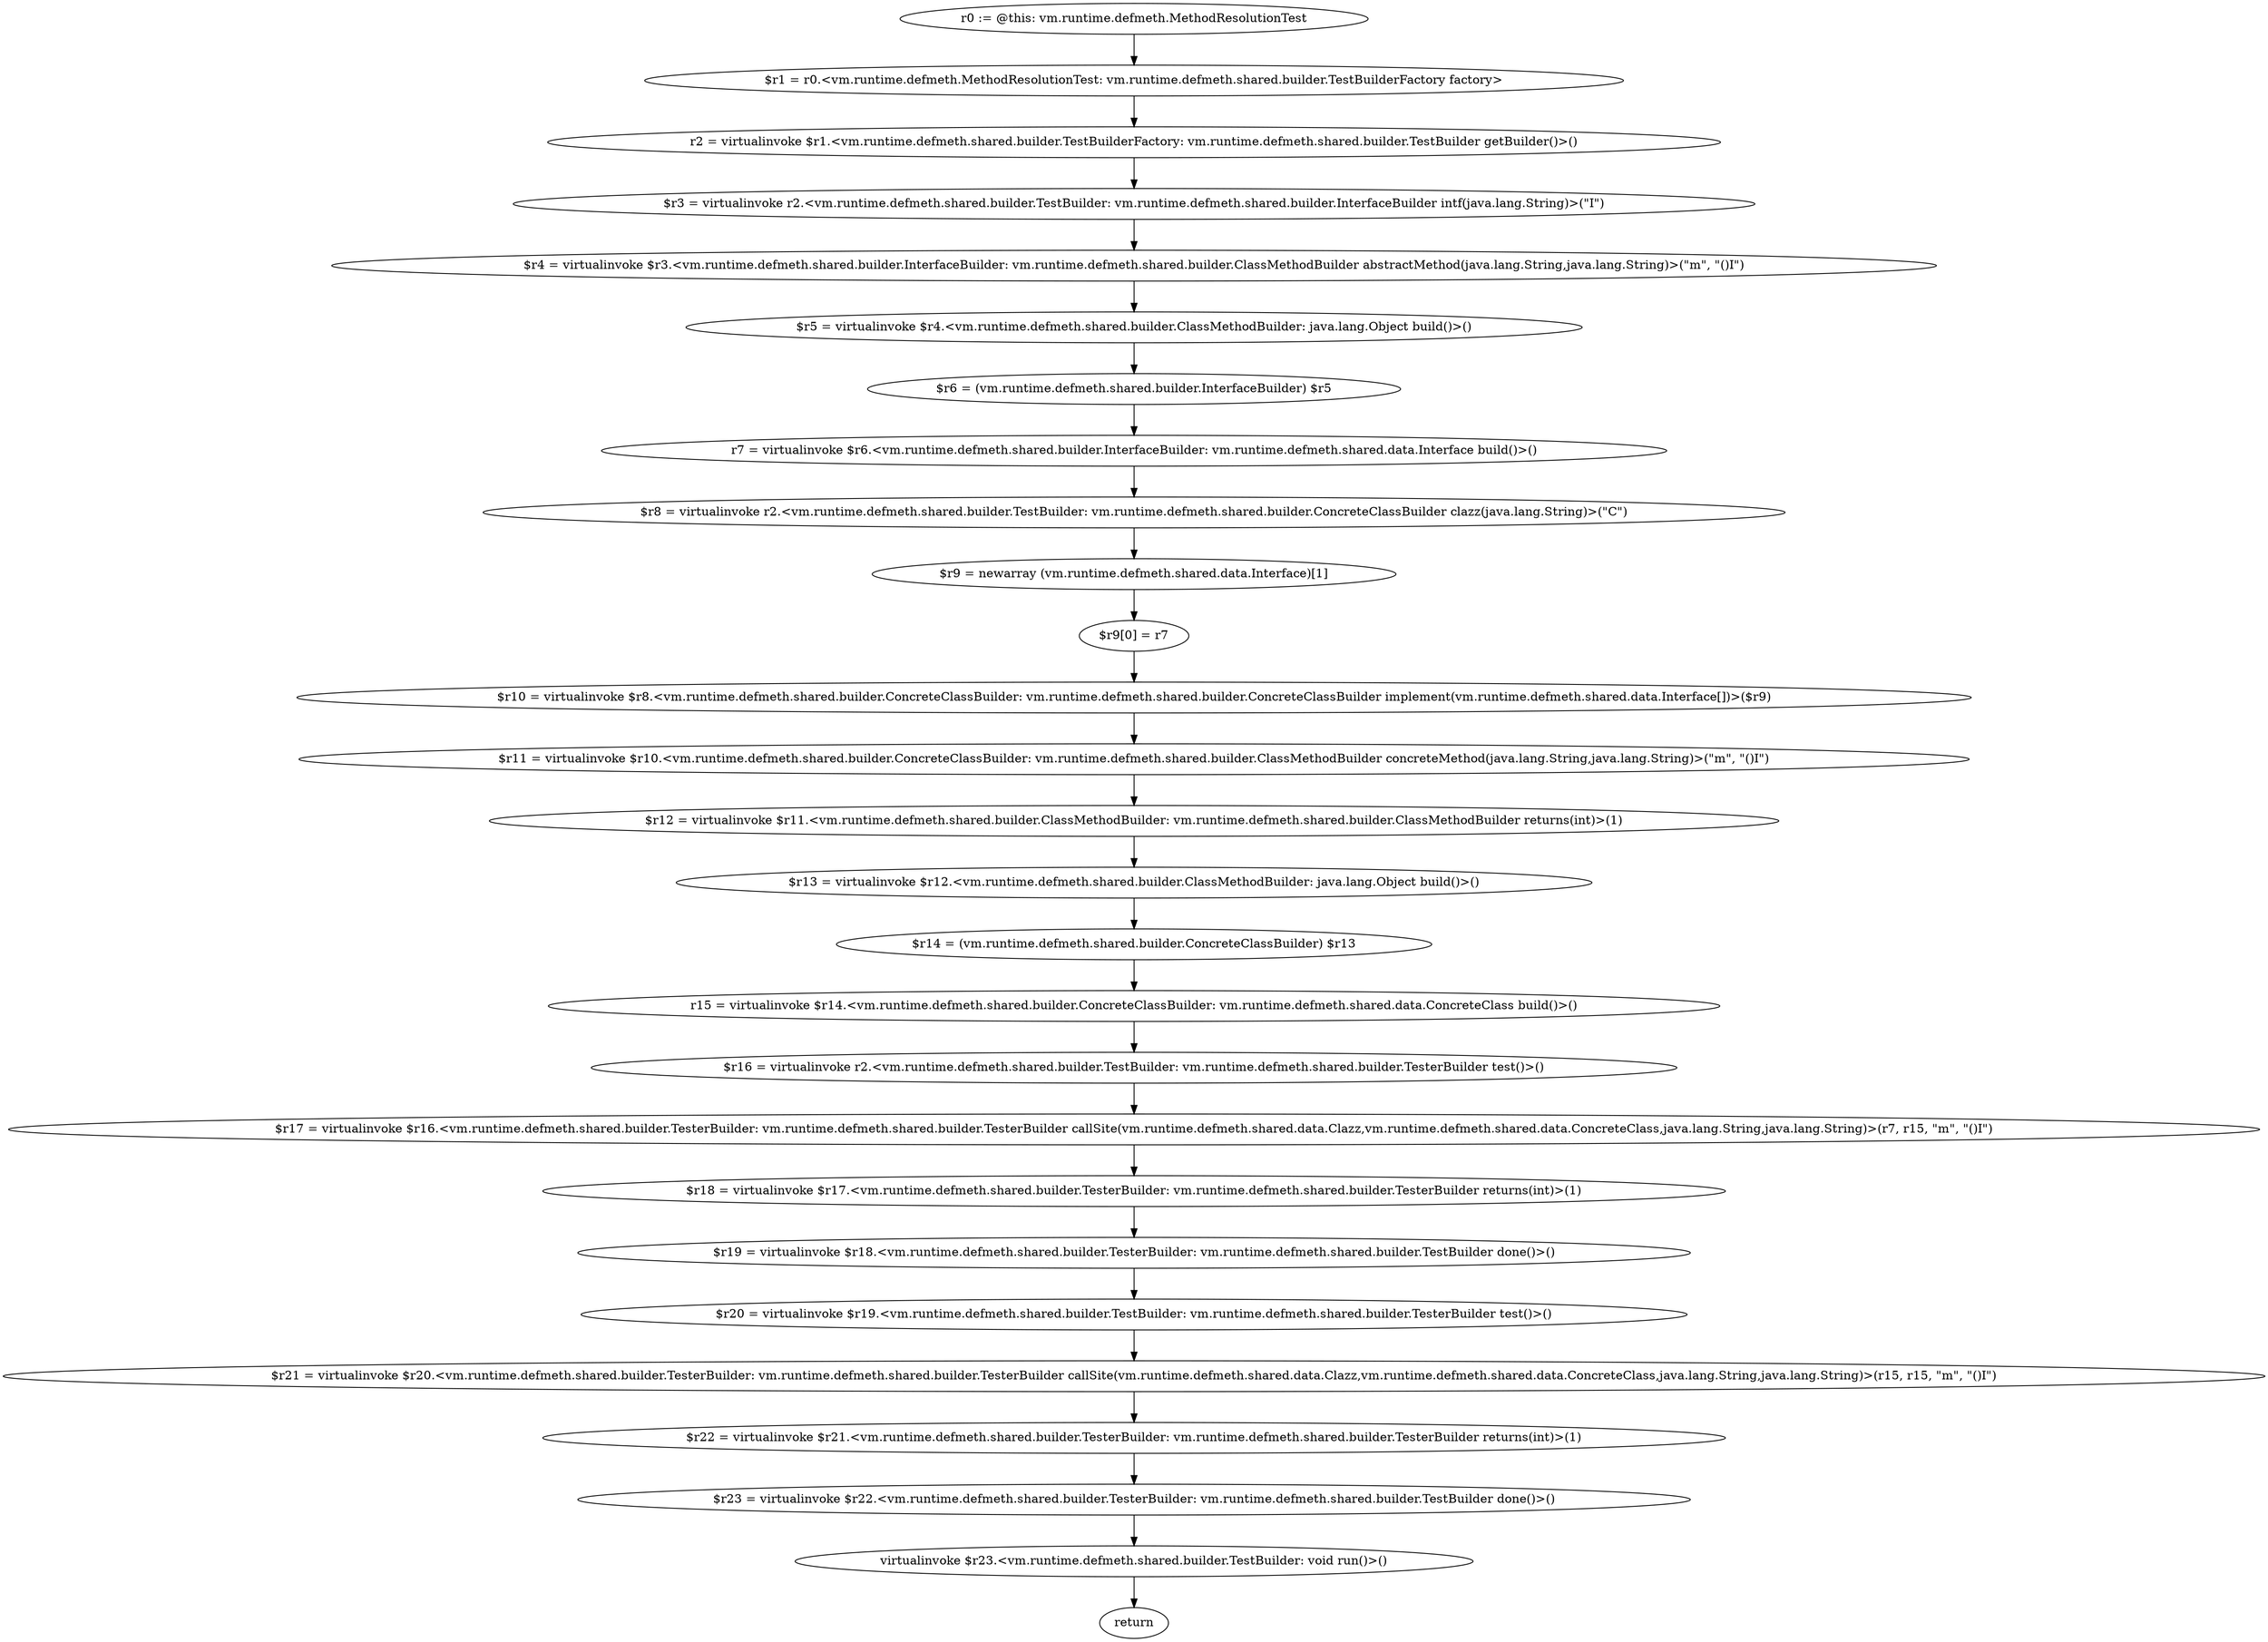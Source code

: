 digraph "unitGraph" {
    "r0 := @this: vm.runtime.defmeth.MethodResolutionTest"
    "$r1 = r0.<vm.runtime.defmeth.MethodResolutionTest: vm.runtime.defmeth.shared.builder.TestBuilderFactory factory>"
    "r2 = virtualinvoke $r1.<vm.runtime.defmeth.shared.builder.TestBuilderFactory: vm.runtime.defmeth.shared.builder.TestBuilder getBuilder()>()"
    "$r3 = virtualinvoke r2.<vm.runtime.defmeth.shared.builder.TestBuilder: vm.runtime.defmeth.shared.builder.InterfaceBuilder intf(java.lang.String)>(\"I\")"
    "$r4 = virtualinvoke $r3.<vm.runtime.defmeth.shared.builder.InterfaceBuilder: vm.runtime.defmeth.shared.builder.ClassMethodBuilder abstractMethod(java.lang.String,java.lang.String)>(\"m\", \"()I\")"
    "$r5 = virtualinvoke $r4.<vm.runtime.defmeth.shared.builder.ClassMethodBuilder: java.lang.Object build()>()"
    "$r6 = (vm.runtime.defmeth.shared.builder.InterfaceBuilder) $r5"
    "r7 = virtualinvoke $r6.<vm.runtime.defmeth.shared.builder.InterfaceBuilder: vm.runtime.defmeth.shared.data.Interface build()>()"
    "$r8 = virtualinvoke r2.<vm.runtime.defmeth.shared.builder.TestBuilder: vm.runtime.defmeth.shared.builder.ConcreteClassBuilder clazz(java.lang.String)>(\"C\")"
    "$r9 = newarray (vm.runtime.defmeth.shared.data.Interface)[1]"
    "$r9[0] = r7"
    "$r10 = virtualinvoke $r8.<vm.runtime.defmeth.shared.builder.ConcreteClassBuilder: vm.runtime.defmeth.shared.builder.ConcreteClassBuilder implement(vm.runtime.defmeth.shared.data.Interface[])>($r9)"
    "$r11 = virtualinvoke $r10.<vm.runtime.defmeth.shared.builder.ConcreteClassBuilder: vm.runtime.defmeth.shared.builder.ClassMethodBuilder concreteMethod(java.lang.String,java.lang.String)>(\"m\", \"()I\")"
    "$r12 = virtualinvoke $r11.<vm.runtime.defmeth.shared.builder.ClassMethodBuilder: vm.runtime.defmeth.shared.builder.ClassMethodBuilder returns(int)>(1)"
    "$r13 = virtualinvoke $r12.<vm.runtime.defmeth.shared.builder.ClassMethodBuilder: java.lang.Object build()>()"
    "$r14 = (vm.runtime.defmeth.shared.builder.ConcreteClassBuilder) $r13"
    "r15 = virtualinvoke $r14.<vm.runtime.defmeth.shared.builder.ConcreteClassBuilder: vm.runtime.defmeth.shared.data.ConcreteClass build()>()"
    "$r16 = virtualinvoke r2.<vm.runtime.defmeth.shared.builder.TestBuilder: vm.runtime.defmeth.shared.builder.TesterBuilder test()>()"
    "$r17 = virtualinvoke $r16.<vm.runtime.defmeth.shared.builder.TesterBuilder: vm.runtime.defmeth.shared.builder.TesterBuilder callSite(vm.runtime.defmeth.shared.data.Clazz,vm.runtime.defmeth.shared.data.ConcreteClass,java.lang.String,java.lang.String)>(r7, r15, \"m\", \"()I\")"
    "$r18 = virtualinvoke $r17.<vm.runtime.defmeth.shared.builder.TesterBuilder: vm.runtime.defmeth.shared.builder.TesterBuilder returns(int)>(1)"
    "$r19 = virtualinvoke $r18.<vm.runtime.defmeth.shared.builder.TesterBuilder: vm.runtime.defmeth.shared.builder.TestBuilder done()>()"
    "$r20 = virtualinvoke $r19.<vm.runtime.defmeth.shared.builder.TestBuilder: vm.runtime.defmeth.shared.builder.TesterBuilder test()>()"
    "$r21 = virtualinvoke $r20.<vm.runtime.defmeth.shared.builder.TesterBuilder: vm.runtime.defmeth.shared.builder.TesterBuilder callSite(vm.runtime.defmeth.shared.data.Clazz,vm.runtime.defmeth.shared.data.ConcreteClass,java.lang.String,java.lang.String)>(r15, r15, \"m\", \"()I\")"
    "$r22 = virtualinvoke $r21.<vm.runtime.defmeth.shared.builder.TesterBuilder: vm.runtime.defmeth.shared.builder.TesterBuilder returns(int)>(1)"
    "$r23 = virtualinvoke $r22.<vm.runtime.defmeth.shared.builder.TesterBuilder: vm.runtime.defmeth.shared.builder.TestBuilder done()>()"
    "virtualinvoke $r23.<vm.runtime.defmeth.shared.builder.TestBuilder: void run()>()"
    "return"
    "r0 := @this: vm.runtime.defmeth.MethodResolutionTest"->"$r1 = r0.<vm.runtime.defmeth.MethodResolutionTest: vm.runtime.defmeth.shared.builder.TestBuilderFactory factory>";
    "$r1 = r0.<vm.runtime.defmeth.MethodResolutionTest: vm.runtime.defmeth.shared.builder.TestBuilderFactory factory>"->"r2 = virtualinvoke $r1.<vm.runtime.defmeth.shared.builder.TestBuilderFactory: vm.runtime.defmeth.shared.builder.TestBuilder getBuilder()>()";
    "r2 = virtualinvoke $r1.<vm.runtime.defmeth.shared.builder.TestBuilderFactory: vm.runtime.defmeth.shared.builder.TestBuilder getBuilder()>()"->"$r3 = virtualinvoke r2.<vm.runtime.defmeth.shared.builder.TestBuilder: vm.runtime.defmeth.shared.builder.InterfaceBuilder intf(java.lang.String)>(\"I\")";
    "$r3 = virtualinvoke r2.<vm.runtime.defmeth.shared.builder.TestBuilder: vm.runtime.defmeth.shared.builder.InterfaceBuilder intf(java.lang.String)>(\"I\")"->"$r4 = virtualinvoke $r3.<vm.runtime.defmeth.shared.builder.InterfaceBuilder: vm.runtime.defmeth.shared.builder.ClassMethodBuilder abstractMethod(java.lang.String,java.lang.String)>(\"m\", \"()I\")";
    "$r4 = virtualinvoke $r3.<vm.runtime.defmeth.shared.builder.InterfaceBuilder: vm.runtime.defmeth.shared.builder.ClassMethodBuilder abstractMethod(java.lang.String,java.lang.String)>(\"m\", \"()I\")"->"$r5 = virtualinvoke $r4.<vm.runtime.defmeth.shared.builder.ClassMethodBuilder: java.lang.Object build()>()";
    "$r5 = virtualinvoke $r4.<vm.runtime.defmeth.shared.builder.ClassMethodBuilder: java.lang.Object build()>()"->"$r6 = (vm.runtime.defmeth.shared.builder.InterfaceBuilder) $r5";
    "$r6 = (vm.runtime.defmeth.shared.builder.InterfaceBuilder) $r5"->"r7 = virtualinvoke $r6.<vm.runtime.defmeth.shared.builder.InterfaceBuilder: vm.runtime.defmeth.shared.data.Interface build()>()";
    "r7 = virtualinvoke $r6.<vm.runtime.defmeth.shared.builder.InterfaceBuilder: vm.runtime.defmeth.shared.data.Interface build()>()"->"$r8 = virtualinvoke r2.<vm.runtime.defmeth.shared.builder.TestBuilder: vm.runtime.defmeth.shared.builder.ConcreteClassBuilder clazz(java.lang.String)>(\"C\")";
    "$r8 = virtualinvoke r2.<vm.runtime.defmeth.shared.builder.TestBuilder: vm.runtime.defmeth.shared.builder.ConcreteClassBuilder clazz(java.lang.String)>(\"C\")"->"$r9 = newarray (vm.runtime.defmeth.shared.data.Interface)[1]";
    "$r9 = newarray (vm.runtime.defmeth.shared.data.Interface)[1]"->"$r9[0] = r7";
    "$r9[0] = r7"->"$r10 = virtualinvoke $r8.<vm.runtime.defmeth.shared.builder.ConcreteClassBuilder: vm.runtime.defmeth.shared.builder.ConcreteClassBuilder implement(vm.runtime.defmeth.shared.data.Interface[])>($r9)";
    "$r10 = virtualinvoke $r8.<vm.runtime.defmeth.shared.builder.ConcreteClassBuilder: vm.runtime.defmeth.shared.builder.ConcreteClassBuilder implement(vm.runtime.defmeth.shared.data.Interface[])>($r9)"->"$r11 = virtualinvoke $r10.<vm.runtime.defmeth.shared.builder.ConcreteClassBuilder: vm.runtime.defmeth.shared.builder.ClassMethodBuilder concreteMethod(java.lang.String,java.lang.String)>(\"m\", \"()I\")";
    "$r11 = virtualinvoke $r10.<vm.runtime.defmeth.shared.builder.ConcreteClassBuilder: vm.runtime.defmeth.shared.builder.ClassMethodBuilder concreteMethod(java.lang.String,java.lang.String)>(\"m\", \"()I\")"->"$r12 = virtualinvoke $r11.<vm.runtime.defmeth.shared.builder.ClassMethodBuilder: vm.runtime.defmeth.shared.builder.ClassMethodBuilder returns(int)>(1)";
    "$r12 = virtualinvoke $r11.<vm.runtime.defmeth.shared.builder.ClassMethodBuilder: vm.runtime.defmeth.shared.builder.ClassMethodBuilder returns(int)>(1)"->"$r13 = virtualinvoke $r12.<vm.runtime.defmeth.shared.builder.ClassMethodBuilder: java.lang.Object build()>()";
    "$r13 = virtualinvoke $r12.<vm.runtime.defmeth.shared.builder.ClassMethodBuilder: java.lang.Object build()>()"->"$r14 = (vm.runtime.defmeth.shared.builder.ConcreteClassBuilder) $r13";
    "$r14 = (vm.runtime.defmeth.shared.builder.ConcreteClassBuilder) $r13"->"r15 = virtualinvoke $r14.<vm.runtime.defmeth.shared.builder.ConcreteClassBuilder: vm.runtime.defmeth.shared.data.ConcreteClass build()>()";
    "r15 = virtualinvoke $r14.<vm.runtime.defmeth.shared.builder.ConcreteClassBuilder: vm.runtime.defmeth.shared.data.ConcreteClass build()>()"->"$r16 = virtualinvoke r2.<vm.runtime.defmeth.shared.builder.TestBuilder: vm.runtime.defmeth.shared.builder.TesterBuilder test()>()";
    "$r16 = virtualinvoke r2.<vm.runtime.defmeth.shared.builder.TestBuilder: vm.runtime.defmeth.shared.builder.TesterBuilder test()>()"->"$r17 = virtualinvoke $r16.<vm.runtime.defmeth.shared.builder.TesterBuilder: vm.runtime.defmeth.shared.builder.TesterBuilder callSite(vm.runtime.defmeth.shared.data.Clazz,vm.runtime.defmeth.shared.data.ConcreteClass,java.lang.String,java.lang.String)>(r7, r15, \"m\", \"()I\")";
    "$r17 = virtualinvoke $r16.<vm.runtime.defmeth.shared.builder.TesterBuilder: vm.runtime.defmeth.shared.builder.TesterBuilder callSite(vm.runtime.defmeth.shared.data.Clazz,vm.runtime.defmeth.shared.data.ConcreteClass,java.lang.String,java.lang.String)>(r7, r15, \"m\", \"()I\")"->"$r18 = virtualinvoke $r17.<vm.runtime.defmeth.shared.builder.TesterBuilder: vm.runtime.defmeth.shared.builder.TesterBuilder returns(int)>(1)";
    "$r18 = virtualinvoke $r17.<vm.runtime.defmeth.shared.builder.TesterBuilder: vm.runtime.defmeth.shared.builder.TesterBuilder returns(int)>(1)"->"$r19 = virtualinvoke $r18.<vm.runtime.defmeth.shared.builder.TesterBuilder: vm.runtime.defmeth.shared.builder.TestBuilder done()>()";
    "$r19 = virtualinvoke $r18.<vm.runtime.defmeth.shared.builder.TesterBuilder: vm.runtime.defmeth.shared.builder.TestBuilder done()>()"->"$r20 = virtualinvoke $r19.<vm.runtime.defmeth.shared.builder.TestBuilder: vm.runtime.defmeth.shared.builder.TesterBuilder test()>()";
    "$r20 = virtualinvoke $r19.<vm.runtime.defmeth.shared.builder.TestBuilder: vm.runtime.defmeth.shared.builder.TesterBuilder test()>()"->"$r21 = virtualinvoke $r20.<vm.runtime.defmeth.shared.builder.TesterBuilder: vm.runtime.defmeth.shared.builder.TesterBuilder callSite(vm.runtime.defmeth.shared.data.Clazz,vm.runtime.defmeth.shared.data.ConcreteClass,java.lang.String,java.lang.String)>(r15, r15, \"m\", \"()I\")";
    "$r21 = virtualinvoke $r20.<vm.runtime.defmeth.shared.builder.TesterBuilder: vm.runtime.defmeth.shared.builder.TesterBuilder callSite(vm.runtime.defmeth.shared.data.Clazz,vm.runtime.defmeth.shared.data.ConcreteClass,java.lang.String,java.lang.String)>(r15, r15, \"m\", \"()I\")"->"$r22 = virtualinvoke $r21.<vm.runtime.defmeth.shared.builder.TesterBuilder: vm.runtime.defmeth.shared.builder.TesterBuilder returns(int)>(1)";
    "$r22 = virtualinvoke $r21.<vm.runtime.defmeth.shared.builder.TesterBuilder: vm.runtime.defmeth.shared.builder.TesterBuilder returns(int)>(1)"->"$r23 = virtualinvoke $r22.<vm.runtime.defmeth.shared.builder.TesterBuilder: vm.runtime.defmeth.shared.builder.TestBuilder done()>()";
    "$r23 = virtualinvoke $r22.<vm.runtime.defmeth.shared.builder.TesterBuilder: vm.runtime.defmeth.shared.builder.TestBuilder done()>()"->"virtualinvoke $r23.<vm.runtime.defmeth.shared.builder.TestBuilder: void run()>()";
    "virtualinvoke $r23.<vm.runtime.defmeth.shared.builder.TestBuilder: void run()>()"->"return";
}
